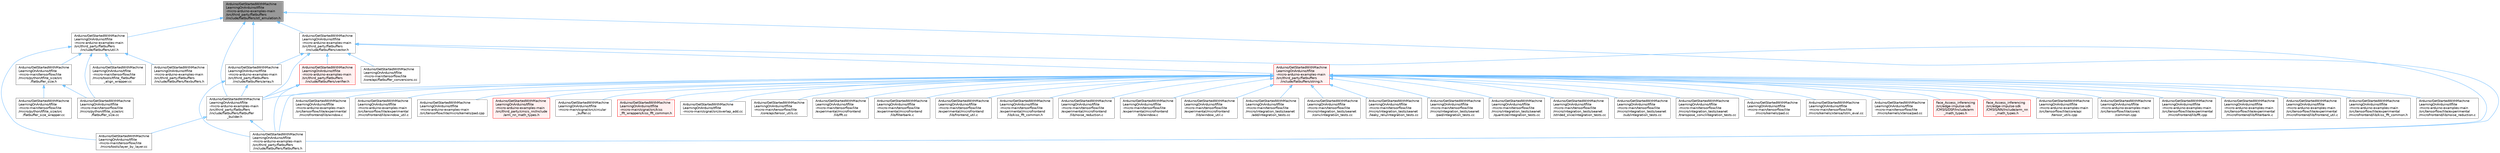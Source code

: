 digraph "Arduino/GetStartedWithMachineLearningOnArduino/tflite-micro-arduino-examples-main/src/third_party/flatbuffers/include/flatbuffers/stl_emulation.h"
{
 // LATEX_PDF_SIZE
  bgcolor="transparent";
  edge [fontname=Helvetica,fontsize=10,labelfontname=Helvetica,labelfontsize=10];
  node [fontname=Helvetica,fontsize=10,shape=box,height=0.2,width=0.4];
  Node1 [id="Node000001",label="Arduino/GetStartedWithMachine\lLearningOnArduino/tflite\l-micro-arduino-examples-main\l/src/third_party/flatbuffers\l/include/flatbuffers/stl_emulation.h",height=0.2,width=0.4,color="gray40", fillcolor="grey60", style="filled", fontcolor="black",tooltip=" "];
  Node1 -> Node2 [id="edge62_Node000001_Node000002",dir="back",color="steelblue1",style="solid",tooltip=" "];
  Node2 [id="Node000002",label="Arduino/GetStartedWithMachine\lLearningOnArduino/tflite\l-micro-arduino-examples-main\l/src/third_party/flatbuffers\l/include/flatbuffers/array.h",height=0.2,width=0.4,color="grey40", fillcolor="white", style="filled",URL="$tflite-micro-arduino-examples-main_2src_2third__party_2flatbuffers_2include_2flatbuffers_2array_8h.html",tooltip=" "];
  Node2 -> Node3 [id="edge63_Node000002_Node000003",dir="back",color="steelblue1",style="solid",tooltip=" "];
  Node3 [id="Node000003",label="Arduino/GetStartedWithMachine\lLearningOnArduino/tflite\l-micro-arduino-examples-main\l/src/third_party/flatbuffers\l/include/flatbuffers/flatbuffer\l_builder.h",height=0.2,width=0.4,color="grey40", fillcolor="white", style="filled",URL="$flatbuffer__builder_8h.html",tooltip=" "];
  Node3 -> Node4 [id="edge64_Node000003_Node000004",dir="back",color="steelblue1",style="solid",tooltip=" "];
  Node4 [id="Node000004",label="Arduino/GetStartedWithMachine\lLearningOnArduino/tflite\l-micro-arduino-examples-main\l/src/third_party/flatbuffers\l/include/flatbuffers/flatbuffers.h",height=0.2,width=0.4,color="grey40", fillcolor="white", style="filled",URL="$_arduino_2_get_started_with_machine_learning_on_arduino_2tflite-micro-arduino-examples-main_2srcd270c8050fc43b4ed99ee8a8df15de22.html",tooltip=" "];
  Node3 -> Node5 [id="edge65_Node000003_Node000005",dir="back",color="steelblue1",style="solid",tooltip=" "];
  Node5 [id="Node000005",label="Arduino/GetStartedWithMachine\lLearningOnArduino/tflite\l-micro-main/tensorflow/lite\l/micro/tools/layer_by_layer.cc",height=0.2,width=0.4,color="grey40", fillcolor="white", style="filled",URL="$layer__by__layer_8cc.html",tooltip=" "];
  Node2 -> Node4 [id="edge66_Node000002_Node000004",dir="back",color="steelblue1",style="solid",tooltip=" "];
  Node1 -> Node3 [id="edge67_Node000001_Node000003",dir="back",color="steelblue1",style="solid",tooltip=" "];
  Node1 -> Node4 [id="edge68_Node000001_Node000004",dir="back",color="steelblue1",style="solid",tooltip=" "];
  Node1 -> Node6 [id="edge69_Node000001_Node000006",dir="back",color="steelblue1",style="solid",tooltip=" "];
  Node6 [id="Node000006",label="Arduino/GetStartedWithMachine\lLearningOnArduino/tflite\l-micro-arduino-examples-main\l/src/third_party/flatbuffers\l/include/flatbuffers/util.h",height=0.2,width=0.4,color="grey40", fillcolor="white", style="filled",URL="$util_8h.html",tooltip=" "];
  Node6 -> Node7 [id="edge70_Node000006_Node000007",dir="back",color="steelblue1",style="solid",tooltip=" "];
  Node7 [id="Node000007",label="Arduino/GetStartedWithMachine\lLearningOnArduino/tflite\l-micro-arduino-examples-main\l/src/third_party/flatbuffers\l/include/flatbuffers/flexbuffers.h",height=0.2,width=0.4,color="grey40", fillcolor="white", style="filled",URL="$_arduino_2_get_started_with_machine_learning_on_arduino_2tflite-micro-arduino-examples-main_2srcfa992099a98c6e0ba9c7aff80f2b2ce2.html",tooltip=" "];
  Node6 -> Node8 [id="edge71_Node000006_Node000008",dir="back",color="steelblue1",style="solid",tooltip=" "];
  Node8 [id="Node000008",label="Arduino/GetStartedWithMachine\lLearningOnArduino/tflite\l-micro-main/tensorflow/lite\l/micro/python/tflite_size/src\l/flatbuffer_size.cc",height=0.2,width=0.4,color="grey40", fillcolor="white", style="filled",URL="$flatbuffer__size_8cc.html",tooltip=" "];
  Node6 -> Node9 [id="edge72_Node000006_Node000009",dir="back",color="steelblue1",style="solid",tooltip=" "];
  Node9 [id="Node000009",label="Arduino/GetStartedWithMachine\lLearningOnArduino/tflite\l-micro-main/tensorflow/lite\l/micro/python/tflite_size/src\l/flatbuffer_size.h",height=0.2,width=0.4,color="grey40", fillcolor="white", style="filled",URL="$flatbuffer__size_8h.html",tooltip=" "];
  Node9 -> Node8 [id="edge73_Node000009_Node000008",dir="back",color="steelblue1",style="solid",tooltip=" "];
  Node9 -> Node10 [id="edge74_Node000009_Node000010",dir="back",color="steelblue1",style="solid",tooltip=" "];
  Node10 [id="Node000010",label="Arduino/GetStartedWithMachine\lLearningOnArduino/tflite\l-micro-main/tensorflow/lite\l/micro/python/tflite_size/src\l/flatbuffer_size_wrapper.cc",height=0.2,width=0.4,color="grey40", fillcolor="white", style="filled",URL="$flatbuffer__size__wrapper_8cc.html",tooltip=" "];
  Node6 -> Node5 [id="edge75_Node000006_Node000005",dir="back",color="steelblue1",style="solid",tooltip=" "];
  Node6 -> Node11 [id="edge76_Node000006_Node000011",dir="back",color="steelblue1",style="solid",tooltip=" "];
  Node11 [id="Node000011",label="Arduino/GetStartedWithMachine\lLearningOnArduino/tflite\l-micro-main/tensorflow/lite\l/micro/tools/tflite_flatbuffer\l_align_wrapper.cc",height=0.2,width=0.4,color="grey40", fillcolor="white", style="filled",URL="$tflite__flatbuffer__align__wrapper_8cc.html",tooltip=" "];
  Node1 -> Node12 [id="edge77_Node000001_Node000012",dir="back",color="steelblue1",style="solid",tooltip=" "];
  Node12 [id="Node000012",label="Arduino/GetStartedWithMachine\lLearningOnArduino/tflite\l-micro-arduino-examples-main\l/src/third_party/flatbuffers\l/include/flatbuffers/vector.h",height=0.2,width=0.4,color="grey40", fillcolor="white", style="filled",URL="$vector_8h.html",tooltip=" "];
  Node12 -> Node2 [id="edge78_Node000012_Node000002",dir="back",color="steelblue1",style="solid",tooltip=" "];
  Node12 -> Node3 [id="edge79_Node000012_Node000003",dir="back",color="steelblue1",style="solid",tooltip=" "];
  Node12 -> Node4 [id="edge80_Node000012_Node000004",dir="back",color="steelblue1",style="solid",tooltip=" "];
  Node12 -> Node13 [id="edge81_Node000012_Node000013",dir="back",color="steelblue1",style="solid",tooltip=" "];
  Node13 [id="Node000013",label="Arduino/GetStartedWithMachine\lLearningOnArduino/tflite\l-micro-arduino-examples-main\l/src/third_party/flatbuffers\l/include/flatbuffers/string.h",height=0.2,width=0.4,color="red", fillcolor="#FFF0F0", style="filled",URL="$string_8h.html",tooltip=" "];
  Node13 -> Node14 [id="edge82_Node000013_Node000014",dir="back",color="steelblue1",style="solid",tooltip=" "];
  Node14 [id="Node000014",label="Arduino/GetStartedWithMachine\lLearningOnArduino/tflite\l-micro-arduino-examples-main\l/src/tensorflow/lite/core/api\l/tensor_utils.cpp",height=0.2,width=0.4,color="grey40", fillcolor="white", style="filled",URL="$_arduino_2_get_started_with_machine_learning_on_arduino_2tflite-micro-arduino-examples-main_2src20b4ee89c36b5617cd02fcae486a30b4.html",tooltip=" "];
  Node13 -> Node15 [id="edge83_Node000013_Node000015",dir="back",color="steelblue1",style="solid",tooltip=" "];
  Node15 [id="Node000015",label="Arduino/GetStartedWithMachine\lLearningOnArduino/tflite\l-micro-arduino-examples-main\l/src/tensorflow/lite/core/c\l/common.cpp",height=0.2,width=0.4,color="grey40", fillcolor="white", style="filled",URL="$_arduino_2_get_started_with_machine_learning_on_arduino_2tflite-micro-arduino-examples-main_2src9f4d0a6cf655853dd88e1df27e645f69.html",tooltip=" "];
  Node13 -> Node16 [id="edge84_Node000013_Node000016",dir="back",color="steelblue1",style="solid",tooltip=" "];
  Node16 [id="Node000016",label="Arduino/GetStartedWithMachine\lLearningOnArduino/tflite\l-micro-arduino-examples-main\l/src/tensorflow/lite/experimental\l/microfrontend/lib/fft.cpp",height=0.2,width=0.4,color="grey40", fillcolor="white", style="filled",URL="$fft_8cpp.html",tooltip=" "];
  Node13 -> Node17 [id="edge85_Node000013_Node000017",dir="back",color="steelblue1",style="solid",tooltip=" "];
  Node17 [id="Node000017",label="Arduino/GetStartedWithMachine\lLearningOnArduino/tflite\l-micro-arduino-examples-main\l/src/tensorflow/lite/experimental\l/microfrontend/lib/filterbank.c",height=0.2,width=0.4,color="grey40", fillcolor="white", style="filled",URL="$tflite-micro-arduino-examples-main_2src_2tensorflow_2lite_2experimental_2microfrontend_2lib_2filterbank_8c.html",tooltip=" "];
  Node13 -> Node18 [id="edge86_Node000013_Node000018",dir="back",color="steelblue1",style="solid",tooltip=" "];
  Node18 [id="Node000018",label="Arduino/GetStartedWithMachine\lLearningOnArduino/tflite\l-micro-arduino-examples-main\l/src/tensorflow/lite/experimental\l/microfrontend/lib/frontend_util.c",height=0.2,width=0.4,color="grey40", fillcolor="white", style="filled",URL="$tflite-micro-arduino-examples-main_2src_2tensorflow_2lite_2experimental_2microfrontend_2lib_2frontend__util_8c.html",tooltip=" "];
  Node13 -> Node19 [id="edge87_Node000013_Node000019",dir="back",color="steelblue1",style="solid",tooltip=" "];
  Node19 [id="Node000019",label="Arduino/GetStartedWithMachine\lLearningOnArduino/tflite\l-micro-arduino-examples-main\l/src/tensorflow/lite/experimental\l/microfrontend/lib/kiss_fft_common.h",height=0.2,width=0.4,color="grey40", fillcolor="white", style="filled",URL="$tflite-micro-arduino-examples-main_2src_2tensorflow_2lite_2experimental_2microfrontend_2lib_2kiss__fft__common_8h.html",tooltip=" "];
  Node13 -> Node20 [id="edge88_Node000013_Node000020",dir="back",color="steelblue1",style="solid",tooltip=" "];
  Node20 [id="Node000020",label="Arduino/GetStartedWithMachine\lLearningOnArduino/tflite\l-micro-arduino-examples-main\l/src/tensorflow/lite/experimental\l/microfrontend/lib/noise_reduction.c",height=0.2,width=0.4,color="grey40", fillcolor="white", style="filled",URL="$tflite-micro-arduino-examples-main_2src_2tensorflow_2lite_2experimental_2microfrontend_2lib_2noise__reduction_8c.html",tooltip=" "];
  Node13 -> Node21 [id="edge89_Node000013_Node000021",dir="back",color="steelblue1",style="solid",tooltip=" "];
  Node21 [id="Node000021",label="Arduino/GetStartedWithMachine\lLearningOnArduino/tflite\l-micro-arduino-examples-main\l/src/tensorflow/lite/experimental\l/microfrontend/lib/window.c",height=0.2,width=0.4,color="grey40", fillcolor="white", style="filled",URL="$tflite-micro-arduino-examples-main_2src_2tensorflow_2lite_2experimental_2microfrontend_2lib_2window_8c.html",tooltip=" "];
  Node13 -> Node22 [id="edge90_Node000013_Node000022",dir="back",color="steelblue1",style="solid",tooltip=" "];
  Node22 [id="Node000022",label="Arduino/GetStartedWithMachine\lLearningOnArduino/tflite\l-micro-arduino-examples-main\l/src/tensorflow/lite/experimental\l/microfrontend/lib/window_util.c",height=0.2,width=0.4,color="grey40", fillcolor="white", style="filled",URL="$tflite-micro-arduino-examples-main_2src_2tensorflow_2lite_2experimental_2microfrontend_2lib_2window__util_8c.html",tooltip=" "];
  Node13 -> Node23 [id="edge91_Node000013_Node000023",dir="back",color="steelblue1",style="solid",tooltip=" "];
  Node23 [id="Node000023",label="Arduino/GetStartedWithMachine\lLearningOnArduino/tflite\l-micro-arduino-examples-main\l/src/tensorflow/lite/micro/kernels/pad.cpp",height=0.2,width=0.4,color="grey40", fillcolor="white", style="filled",URL="$_arduino_2_get_started_with_machine_learning_on_arduino_2tflite-micro-arduino-examples-main_2srce67da92963bce2b2b92319303d4a473e.html",tooltip=" "];
  Node13 -> Node24 [id="edge92_Node000013_Node000024",dir="back",color="steelblue1",style="solid",tooltip=" "];
  Node24 [id="Node000024",label="Arduino/GetStartedWithMachine\lLearningOnArduino/tflite\l-micro-arduino-examples-main\l/src/third_party/cmsis_nn/Include\l/arm_nn_math_types.h",height=0.2,width=0.4,color="red", fillcolor="#FFF0F0", style="filled",URL="$_arduino_2_get_started_with_machine_learning_on_arduino_2tflite-micro-arduino-examples-main_2src94b17e0c9eb159f6604b7500918c7321.html",tooltip=" "];
  Node13 -> Node3 [id="edge93_Node000013_Node000003",dir="back",color="steelblue1",style="solid",tooltip=" "];
  Node13 -> Node4 [id="edge94_Node000013_Node000004",dir="back",color="steelblue1",style="solid",tooltip=" "];
  Node13 -> Node90 [id="edge95_Node000013_Node000090",dir="back",color="steelblue1",style="solid",tooltip=" "];
  Node90 [id="Node000090",label="Arduino/GetStartedWithMachine\lLearningOnArduino/tflite\l-micro-main/signal/src/circular\l_buffer.cc",height=0.2,width=0.4,color="grey40", fillcolor="white", style="filled",URL="$signal_2src_2circular__buffer_8cc.html",tooltip=" "];
  Node13 -> Node91 [id="edge96_Node000013_Node000091",dir="back",color="steelblue1",style="solid",tooltip=" "];
  Node91 [id="Node000091",label="Arduino/GetStartedWithMachine\lLearningOnArduino/tflite\l-micro-main/signal/src/kiss\l_fft_wrappers/kiss_fft_common.h",height=0.2,width=0.4,color="red", fillcolor="#FFF0F0", style="filled",URL="$tflite-micro-main_2signal_2src_2kiss__fft__wrappers_2kiss__fft__common_8h.html",tooltip=" "];
  Node13 -> Node104 [id="edge97_Node000013_Node000104",dir="back",color="steelblue1",style="solid",tooltip=" "];
  Node104 [id="Node000104",label="Arduino/GetStartedWithMachine\lLearningOnArduino/tflite\l-micro-main/signal/src/overlap_add.cc",height=0.2,width=0.4,color="grey40", fillcolor="white", style="filled",URL="$src_2overlap__add_8cc.html",tooltip=" "];
  Node13 -> Node105 [id="edge98_Node000013_Node000105",dir="back",color="steelblue1",style="solid",tooltip=" "];
  Node105 [id="Node000105",label="Arduino/GetStartedWithMachine\lLearningOnArduino/tflite\l-micro-main/tensorflow/lite\l/core/api/tensor_utils.cc",height=0.2,width=0.4,color="grey40", fillcolor="white", style="filled",URL="$core_2api_2tensor__utils_8cc.html",tooltip=" "];
  Node13 -> Node106 [id="edge99_Node000013_Node000106",dir="back",color="steelblue1",style="solid",tooltip=" "];
  Node106 [id="Node000106",label="Arduino/GetStartedWithMachine\lLearningOnArduino/tflite\l-micro-main/tensorflow/lite\l/experimental/microfrontend\l/lib/fft.cc",height=0.2,width=0.4,color="grey40", fillcolor="white", style="filled",URL="$fft_8cc.html",tooltip=" "];
  Node13 -> Node107 [id="edge100_Node000013_Node000107",dir="back",color="steelblue1",style="solid",tooltip=" "];
  Node107 [id="Node000107",label="Arduino/GetStartedWithMachine\lLearningOnArduino/tflite\l-micro-main/tensorflow/lite\l/experimental/microfrontend\l/lib/filterbank.c",height=0.2,width=0.4,color="grey40", fillcolor="white", style="filled",URL="$tflite-micro-main_2tensorflow_2lite_2experimental_2microfrontend_2lib_2filterbank_8c.html",tooltip=" "];
  Node13 -> Node108 [id="edge101_Node000013_Node000108",dir="back",color="steelblue1",style="solid",tooltip=" "];
  Node108 [id="Node000108",label="Arduino/GetStartedWithMachine\lLearningOnArduino/tflite\l-micro-main/tensorflow/lite\l/experimental/microfrontend\l/lib/frontend_util.c",height=0.2,width=0.4,color="grey40", fillcolor="white", style="filled",URL="$tflite-micro-main_2tensorflow_2lite_2experimental_2microfrontend_2lib_2frontend__util_8c.html",tooltip=" "];
  Node13 -> Node109 [id="edge102_Node000013_Node000109",dir="back",color="steelblue1",style="solid",tooltip=" "];
  Node109 [id="Node000109",label="Arduino/GetStartedWithMachine\lLearningOnArduino/tflite\l-micro-main/tensorflow/lite\l/experimental/microfrontend\l/lib/kiss_fft_common.h",height=0.2,width=0.4,color="grey40", fillcolor="white", style="filled",URL="$tflite-micro-main_2tensorflow_2lite_2experimental_2microfrontend_2lib_2kiss__fft__common_8h.html",tooltip=" "];
  Node13 -> Node110 [id="edge103_Node000013_Node000110",dir="back",color="steelblue1",style="solid",tooltip=" "];
  Node110 [id="Node000110",label="Arduino/GetStartedWithMachine\lLearningOnArduino/tflite\l-micro-main/tensorflow/lite\l/experimental/microfrontend\l/lib/noise_reduction.c",height=0.2,width=0.4,color="grey40", fillcolor="white", style="filled",URL="$tflite-micro-main_2tensorflow_2lite_2experimental_2microfrontend_2lib_2noise__reduction_8c.html",tooltip=" "];
  Node13 -> Node111 [id="edge104_Node000013_Node000111",dir="back",color="steelblue1",style="solid",tooltip=" "];
  Node111 [id="Node000111",label="Arduino/GetStartedWithMachine\lLearningOnArduino/tflite\l-micro-main/tensorflow/lite\l/experimental/microfrontend\l/lib/window.c",height=0.2,width=0.4,color="grey40", fillcolor="white", style="filled",URL="$tflite-micro-main_2tensorflow_2lite_2experimental_2microfrontend_2lib_2window_8c.html",tooltip=" "];
  Node13 -> Node112 [id="edge105_Node000013_Node000112",dir="back",color="steelblue1",style="solid",tooltip=" "];
  Node112 [id="Node000112",label="Arduino/GetStartedWithMachine\lLearningOnArduino/tflite\l-micro-main/tensorflow/lite\l/experimental/microfrontend\l/lib/window_util.c",height=0.2,width=0.4,color="grey40", fillcolor="white", style="filled",URL="$tflite-micro-main_2tensorflow_2lite_2experimental_2microfrontend_2lib_2window__util_8c.html",tooltip=" "];
  Node13 -> Node113 [id="edge106_Node000013_Node000113",dir="back",color="steelblue1",style="solid",tooltip=" "];
  Node113 [id="Node000113",label="Arduino/GetStartedWithMachine\lLearningOnArduino/tflite\l-micro-main/tensorflow/lite\l/micro/integration_tests/seanet\l/add/integration_tests.cc",height=0.2,width=0.4,color="grey40", fillcolor="white", style="filled",URL="$add_2integration__tests_8cc.html",tooltip=" "];
  Node13 -> Node114 [id="edge107_Node000013_Node000114",dir="back",color="steelblue1",style="solid",tooltip=" "];
  Node114 [id="Node000114",label="Arduino/GetStartedWithMachine\lLearningOnArduino/tflite\l-micro-main/tensorflow/lite\l/micro/integration_tests/seanet\l/conv/integration_tests.cc",height=0.2,width=0.4,color="grey40", fillcolor="white", style="filled",URL="$conv_2integration__tests_8cc.html",tooltip=" "];
  Node13 -> Node115 [id="edge108_Node000013_Node000115",dir="back",color="steelblue1",style="solid",tooltip=" "];
  Node115 [id="Node000115",label="Arduino/GetStartedWithMachine\lLearningOnArduino/tflite\l-micro-main/tensorflow/lite\l/micro/integration_tests/seanet\l/leaky_relu/integration_tests.cc",height=0.2,width=0.4,color="grey40", fillcolor="white", style="filled",URL="$leaky__relu_2integration__tests_8cc.html",tooltip=" "];
  Node13 -> Node116 [id="edge109_Node000013_Node000116",dir="back",color="steelblue1",style="solid",tooltip=" "];
  Node116 [id="Node000116",label="Arduino/GetStartedWithMachine\lLearningOnArduino/tflite\l-micro-main/tensorflow/lite\l/micro/integration_tests/seanet\l/pad/integration_tests.cc",height=0.2,width=0.4,color="grey40", fillcolor="white", style="filled",URL="$pad_2integration__tests_8cc.html",tooltip=" "];
  Node13 -> Node117 [id="edge110_Node000013_Node000117",dir="back",color="steelblue1",style="solid",tooltip=" "];
  Node117 [id="Node000117",label="Arduino/GetStartedWithMachine\lLearningOnArduino/tflite\l-micro-main/tensorflow/lite\l/micro/integration_tests/seanet\l/quantize/integration_tests.cc",height=0.2,width=0.4,color="grey40", fillcolor="white", style="filled",URL="$quantize_2integration__tests_8cc.html",tooltip=" "];
  Node13 -> Node118 [id="edge111_Node000013_Node000118",dir="back",color="steelblue1",style="solid",tooltip=" "];
  Node118 [id="Node000118",label="Arduino/GetStartedWithMachine\lLearningOnArduino/tflite\l-micro-main/tensorflow/lite\l/micro/integration_tests/seanet\l/strided_slice/integration_tests.cc",height=0.2,width=0.4,color="grey40", fillcolor="white", style="filled",URL="$strided__slice_2integration__tests_8cc.html",tooltip=" "];
  Node13 -> Node119 [id="edge112_Node000013_Node000119",dir="back",color="steelblue1",style="solid",tooltip=" "];
  Node119 [id="Node000119",label="Arduino/GetStartedWithMachine\lLearningOnArduino/tflite\l-micro-main/tensorflow/lite\l/micro/integration_tests/seanet\l/sub/integration_tests.cc",height=0.2,width=0.4,color="grey40", fillcolor="white", style="filled",URL="$sub_2integration__tests_8cc.html",tooltip=" "];
  Node13 -> Node120 [id="edge113_Node000013_Node000120",dir="back",color="steelblue1",style="solid",tooltip=" "];
  Node120 [id="Node000120",label="Arduino/GetStartedWithMachine\lLearningOnArduino/tflite\l-micro-main/tensorflow/lite\l/micro/integration_tests/seanet\l/transpose_conv/integration_tests.cc",height=0.2,width=0.4,color="grey40", fillcolor="white", style="filled",URL="$transpose__conv_2integration__tests_8cc.html",tooltip=" "];
  Node13 -> Node121 [id="edge114_Node000013_Node000121",dir="back",color="steelblue1",style="solid",tooltip=" "];
  Node121 [id="Node000121",label="Arduino/GetStartedWithMachine\lLearningOnArduino/tflite\l-micro-main/tensorflow/lite\l/micro/kernels/pad.cc",height=0.2,width=0.4,color="grey40", fillcolor="white", style="filled",URL="$pad_8cc.html",tooltip=" "];
  Node13 -> Node122 [id="edge115_Node000013_Node000122",dir="back",color="steelblue1",style="solid",tooltip=" "];
  Node122 [id="Node000122",label="Arduino/GetStartedWithMachine\lLearningOnArduino/tflite\l-micro-main/tensorflow/lite\l/micro/kernels/xtensa/lstm_eval.cc",height=0.2,width=0.4,color="grey40", fillcolor="white", style="filled",URL="$xtensa_2lstm__eval_8cc.html",tooltip=" "];
  Node13 -> Node123 [id="edge116_Node000013_Node000123",dir="back",color="steelblue1",style="solid",tooltip=" "];
  Node123 [id="Node000123",label="Arduino/GetStartedWithMachine\lLearningOnArduino/tflite\l-micro-main/tensorflow/lite\l/micro/kernels/xtensa/pad.cc",height=0.2,width=0.4,color="grey40", fillcolor="white", style="filled",URL="$xtensa_2pad_8cc.html",tooltip=" "];
  Node13 -> Node124 [id="edge117_Node000013_Node000124",dir="back",color="steelblue1",style="solid",tooltip=" "];
  Node124 [id="Node000124",label="Face_Access_inferencing\l/src/edge-impulse-sdk\l/CMSIS/DSP/Include/arm\l_math_types.h",height=0.2,width=0.4,color="red", fillcolor="#FFF0F0", style="filled",URL="$arm__math__types_8h.html",tooltip=" "];
  Node13 -> Node240 [id="edge118_Node000013_Node000240",dir="back",color="steelblue1",style="solid",tooltip=" "];
  Node240 [id="Node000240",label="Face_Access_inferencing\l/src/edge-impulse-sdk\l/CMSIS/NN/Include/arm_nn\l_math_types.h",height=0.2,width=0.4,color="red", fillcolor="#FFF0F0", style="filled",URL="$_face___access__inferencing_2src_2edge-impulse-sdk_2_c_m_s_i_s_2_n_n_2_include_2arm__nn__math__types_8h.html",tooltip=" "];
  Node12 -> Node264 [id="edge119_Node000012_Node000264",dir="back",color="steelblue1",style="solid",tooltip=" "];
  Node264 [id="Node000264",label="Arduino/GetStartedWithMachine\lLearningOnArduino/tflite\l-micro-arduino-examples-main\l/src/third_party/flatbuffers\l/include/flatbuffers/verifier.h",height=0.2,width=0.4,color="red", fillcolor="#FFF0F0", style="filled",URL="$verifier_8h.html",tooltip=" "];
  Node264 -> Node3 [id="edge120_Node000264_Node000003",dir="back",color="steelblue1",style="solid",tooltip=" "];
  Node264 -> Node4 [id="edge121_Node000264_Node000004",dir="back",color="steelblue1",style="solid",tooltip=" "];
  Node12 -> Node267 [id="edge122_Node000012_Node000267",dir="back",color="steelblue1",style="solid",tooltip=" "];
  Node267 [id="Node000267",label="Arduino/GetStartedWithMachine\lLearningOnArduino/tflite\l-micro-main/tensorflow/lite\l/core/api/flatbuffer_conversions.cc",height=0.2,width=0.4,color="grey40", fillcolor="white", style="filled",URL="$flatbuffer__conversions_8cc.html",tooltip=" "];
}

